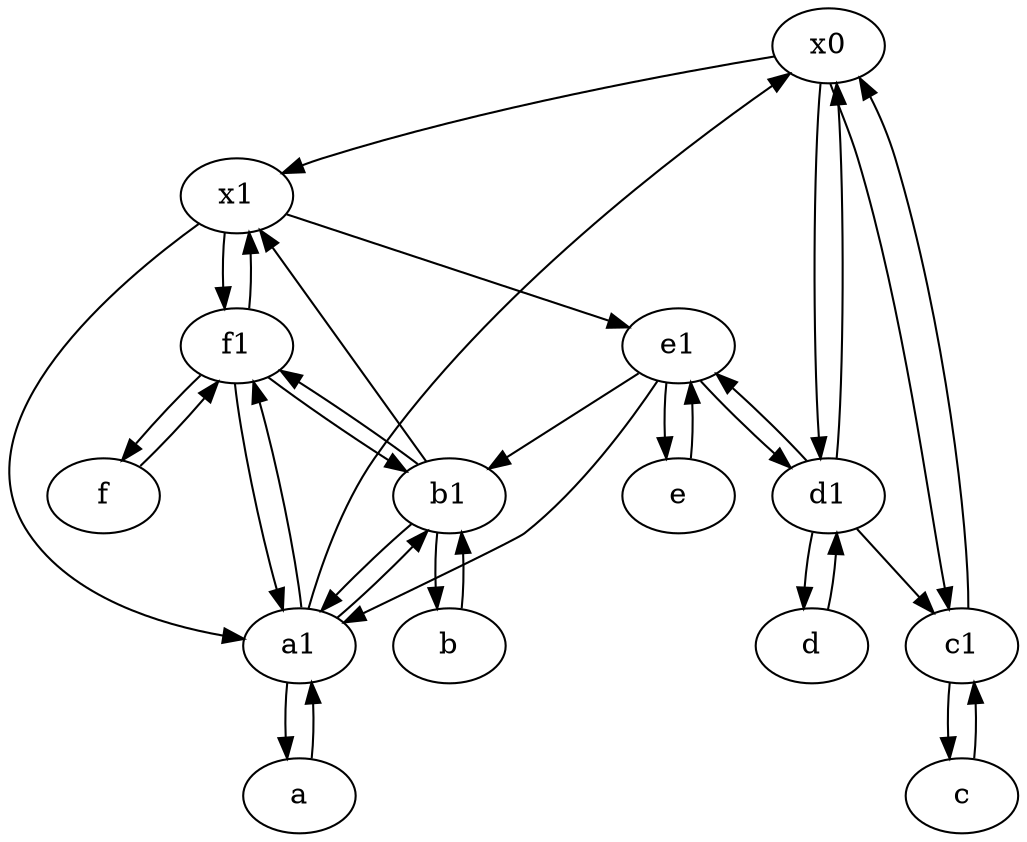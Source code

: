 digraph  {
	x0;
	b [pos="50,20!"];
	x1;
	f1;
	d [pos="20,30!"];
	d1 [pos="25,30!"];
	e [pos="30,50!"];
	f [pos="15,45!"];
	a1 [pos="40,15!"];
	e1 [pos="25,45!"];
	c1 [pos="30,15!"];
	b1 [pos="45,20!"];
	c [pos="20,10!"];
	a [pos="40,10!"];
	x1 -> e1;
	e -> e1;
	b -> b1;
	d1 -> e1;
	f -> f1;
	f1 -> f;
	a1 -> b1;
	x1 -> f1;
	b1 -> x1;
	c1 -> x0;
	x0 -> d1;
	b1 -> b;
	f1 -> a1;
	a1 -> f1;
	b1 -> a1;
	e1 -> e;
	d1 -> x0;
	d1 -> d;
	f1 -> x1;
	x0 -> c1;
	d -> d1;
	c -> c1;
	x1 -> a1;
	f1 -> b1;
	x0 -> x1;
	a1 -> x0;
	e1 -> b1;
	e1 -> d1;
	b1 -> f1;
	c1 -> c;
	d1 -> c1;
	a1 -> a;
	e1 -> a1;
	a -> a1;

	}